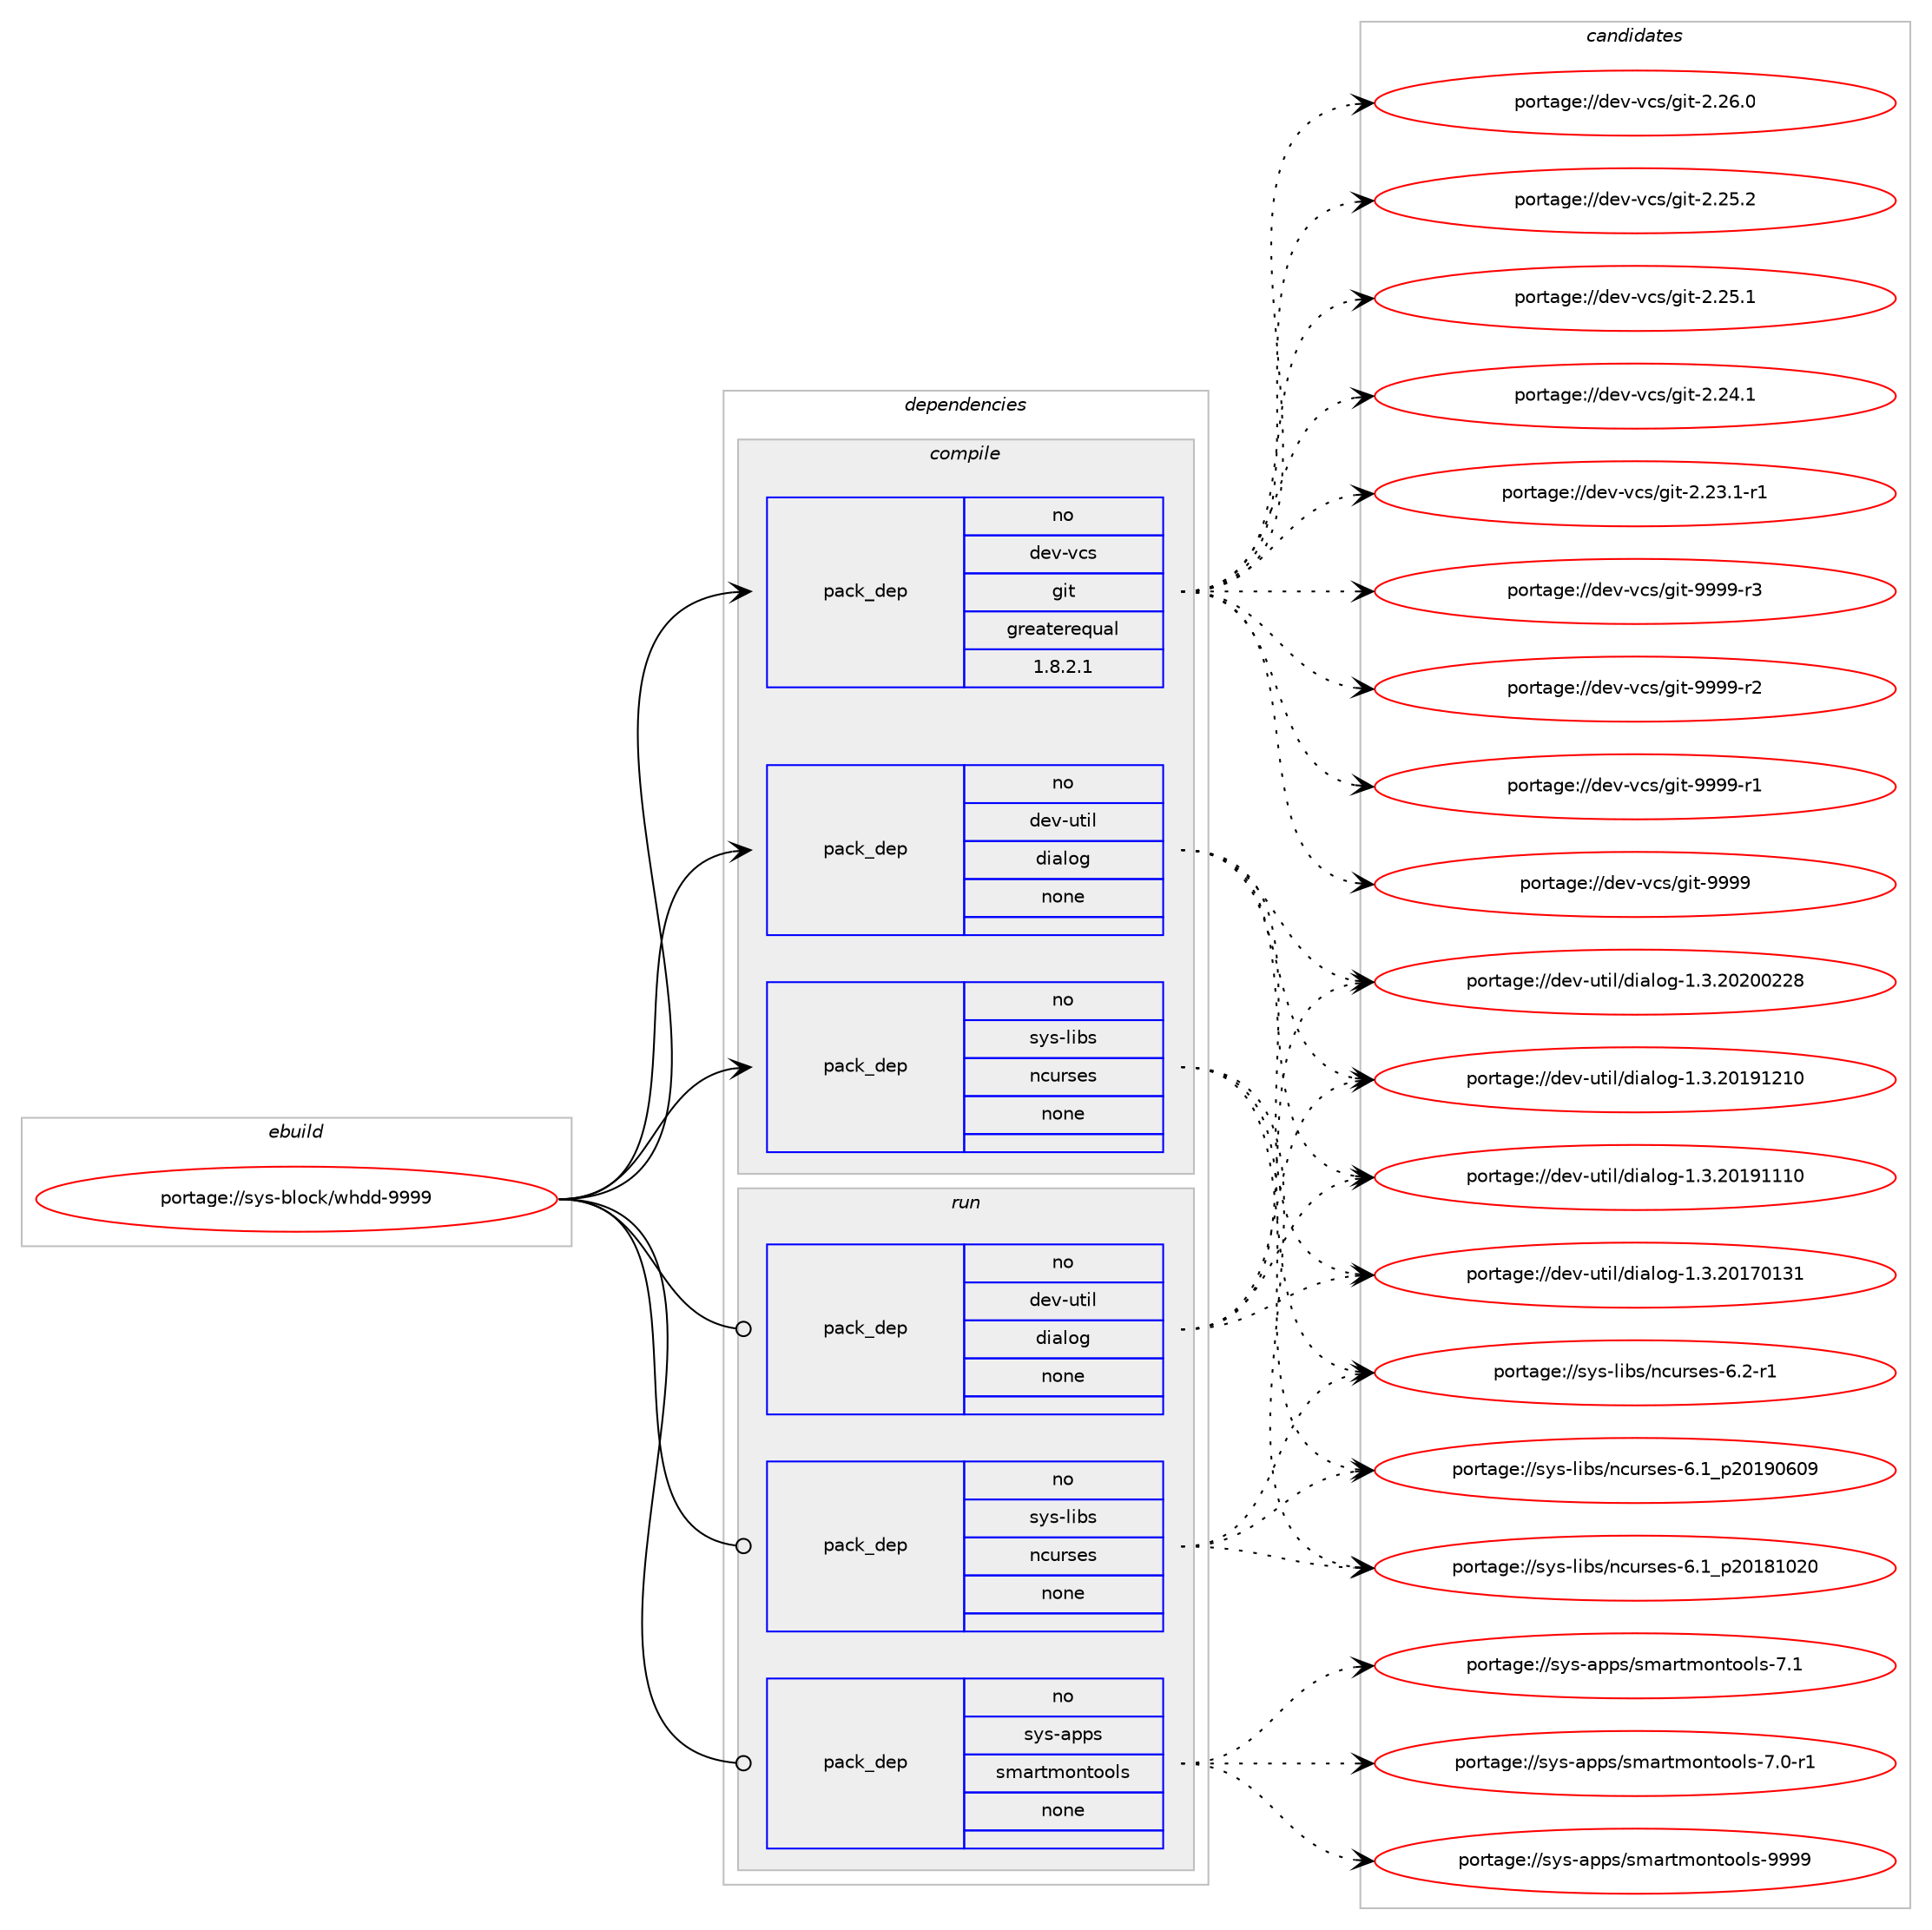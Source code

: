 digraph prolog {

# *************
# Graph options
# *************

newrank=true;
concentrate=true;
compound=true;
graph [rankdir=LR,fontname=Helvetica,fontsize=10,ranksep=1.5];#, ranksep=2.5, nodesep=0.2];
edge  [arrowhead=vee];
node  [fontname=Helvetica,fontsize=10];

# **********
# The ebuild
# **********

subgraph cluster_leftcol {
color=gray;
rank=same;
label=<<i>ebuild</i>>;
id [label="portage://sys-block/whdd-9999", color=red, width=4, href="../sys-block/whdd-9999.svg"];
}

# ****************
# The dependencies
# ****************

subgraph cluster_midcol {
color=gray;
label=<<i>dependencies</i>>;
subgraph cluster_compile {
fillcolor="#eeeeee";
style=filled;
label=<<i>compile</i>>;
subgraph pack9503 {
dependency11708 [label=<<TABLE BORDER="0" CELLBORDER="1" CELLSPACING="0" CELLPADDING="4" WIDTH="220"><TR><TD ROWSPAN="6" CELLPADDING="30">pack_dep</TD></TR><TR><TD WIDTH="110">no</TD></TR><TR><TD>dev-util</TD></TR><TR><TD>dialog</TD></TR><TR><TD>none</TD></TR><TR><TD></TD></TR></TABLE>>, shape=none, color=blue];
}
id:e -> dependency11708:w [weight=20,style="solid",arrowhead="vee"];
subgraph pack9504 {
dependency11709 [label=<<TABLE BORDER="0" CELLBORDER="1" CELLSPACING="0" CELLPADDING="4" WIDTH="220"><TR><TD ROWSPAN="6" CELLPADDING="30">pack_dep</TD></TR><TR><TD WIDTH="110">no</TD></TR><TR><TD>dev-vcs</TD></TR><TR><TD>git</TD></TR><TR><TD>greaterequal</TD></TR><TR><TD>1.8.2.1</TD></TR></TABLE>>, shape=none, color=blue];
}
id:e -> dependency11709:w [weight=20,style="solid",arrowhead="vee"];
subgraph pack9505 {
dependency11710 [label=<<TABLE BORDER="0" CELLBORDER="1" CELLSPACING="0" CELLPADDING="4" WIDTH="220"><TR><TD ROWSPAN="6" CELLPADDING="30">pack_dep</TD></TR><TR><TD WIDTH="110">no</TD></TR><TR><TD>sys-libs</TD></TR><TR><TD>ncurses</TD></TR><TR><TD>none</TD></TR><TR><TD></TD></TR></TABLE>>, shape=none, color=blue];
}
id:e -> dependency11710:w [weight=20,style="solid",arrowhead="vee"];
}
subgraph cluster_compileandrun {
fillcolor="#eeeeee";
style=filled;
label=<<i>compile and run</i>>;
}
subgraph cluster_run {
fillcolor="#eeeeee";
style=filled;
label=<<i>run</i>>;
subgraph pack9506 {
dependency11711 [label=<<TABLE BORDER="0" CELLBORDER="1" CELLSPACING="0" CELLPADDING="4" WIDTH="220"><TR><TD ROWSPAN="6" CELLPADDING="30">pack_dep</TD></TR><TR><TD WIDTH="110">no</TD></TR><TR><TD>dev-util</TD></TR><TR><TD>dialog</TD></TR><TR><TD>none</TD></TR><TR><TD></TD></TR></TABLE>>, shape=none, color=blue];
}
id:e -> dependency11711:w [weight=20,style="solid",arrowhead="odot"];
subgraph pack9507 {
dependency11712 [label=<<TABLE BORDER="0" CELLBORDER="1" CELLSPACING="0" CELLPADDING="4" WIDTH="220"><TR><TD ROWSPAN="6" CELLPADDING="30">pack_dep</TD></TR><TR><TD WIDTH="110">no</TD></TR><TR><TD>sys-apps</TD></TR><TR><TD>smartmontools</TD></TR><TR><TD>none</TD></TR><TR><TD></TD></TR></TABLE>>, shape=none, color=blue];
}
id:e -> dependency11712:w [weight=20,style="solid",arrowhead="odot"];
subgraph pack9508 {
dependency11713 [label=<<TABLE BORDER="0" CELLBORDER="1" CELLSPACING="0" CELLPADDING="4" WIDTH="220"><TR><TD ROWSPAN="6" CELLPADDING="30">pack_dep</TD></TR><TR><TD WIDTH="110">no</TD></TR><TR><TD>sys-libs</TD></TR><TR><TD>ncurses</TD></TR><TR><TD>none</TD></TR><TR><TD></TD></TR></TABLE>>, shape=none, color=blue];
}
id:e -> dependency11713:w [weight=20,style="solid",arrowhead="odot"];
}
}

# **************
# The candidates
# **************

subgraph cluster_choices {
rank=same;
color=gray;
label=<<i>candidates</i>>;

subgraph choice9503 {
color=black;
nodesep=1;
choice10010111845117116105108471001059710811110345494651465048504848505056 [label="portage://dev-util/dialog-1.3.20200228", color=red, width=4,href="../dev-util/dialog-1.3.20200228.svg"];
choice10010111845117116105108471001059710811110345494651465048495749504948 [label="portage://dev-util/dialog-1.3.20191210", color=red, width=4,href="../dev-util/dialog-1.3.20191210.svg"];
choice10010111845117116105108471001059710811110345494651465048495749494948 [label="portage://dev-util/dialog-1.3.20191110", color=red, width=4,href="../dev-util/dialog-1.3.20191110.svg"];
choice10010111845117116105108471001059710811110345494651465048495548495149 [label="portage://dev-util/dialog-1.3.20170131", color=red, width=4,href="../dev-util/dialog-1.3.20170131.svg"];
dependency11708:e -> choice10010111845117116105108471001059710811110345494651465048504848505056:w [style=dotted,weight="100"];
dependency11708:e -> choice10010111845117116105108471001059710811110345494651465048495749504948:w [style=dotted,weight="100"];
dependency11708:e -> choice10010111845117116105108471001059710811110345494651465048495749494948:w [style=dotted,weight="100"];
dependency11708:e -> choice10010111845117116105108471001059710811110345494651465048495548495149:w [style=dotted,weight="100"];
}
subgraph choice9504 {
color=black;
nodesep=1;
choice10010111845118991154710310511645575757574511451 [label="portage://dev-vcs/git-9999-r3", color=red, width=4,href="../dev-vcs/git-9999-r3.svg"];
choice10010111845118991154710310511645575757574511450 [label="portage://dev-vcs/git-9999-r2", color=red, width=4,href="../dev-vcs/git-9999-r2.svg"];
choice10010111845118991154710310511645575757574511449 [label="portage://dev-vcs/git-9999-r1", color=red, width=4,href="../dev-vcs/git-9999-r1.svg"];
choice1001011184511899115471031051164557575757 [label="portage://dev-vcs/git-9999", color=red, width=4,href="../dev-vcs/git-9999.svg"];
choice10010111845118991154710310511645504650544648 [label="portage://dev-vcs/git-2.26.0", color=red, width=4,href="../dev-vcs/git-2.26.0.svg"];
choice10010111845118991154710310511645504650534650 [label="portage://dev-vcs/git-2.25.2", color=red, width=4,href="../dev-vcs/git-2.25.2.svg"];
choice10010111845118991154710310511645504650534649 [label="portage://dev-vcs/git-2.25.1", color=red, width=4,href="../dev-vcs/git-2.25.1.svg"];
choice10010111845118991154710310511645504650524649 [label="portage://dev-vcs/git-2.24.1", color=red, width=4,href="../dev-vcs/git-2.24.1.svg"];
choice100101118451189911547103105116455046505146494511449 [label="portage://dev-vcs/git-2.23.1-r1", color=red, width=4,href="../dev-vcs/git-2.23.1-r1.svg"];
dependency11709:e -> choice10010111845118991154710310511645575757574511451:w [style=dotted,weight="100"];
dependency11709:e -> choice10010111845118991154710310511645575757574511450:w [style=dotted,weight="100"];
dependency11709:e -> choice10010111845118991154710310511645575757574511449:w [style=dotted,weight="100"];
dependency11709:e -> choice1001011184511899115471031051164557575757:w [style=dotted,weight="100"];
dependency11709:e -> choice10010111845118991154710310511645504650544648:w [style=dotted,weight="100"];
dependency11709:e -> choice10010111845118991154710310511645504650534650:w [style=dotted,weight="100"];
dependency11709:e -> choice10010111845118991154710310511645504650534649:w [style=dotted,weight="100"];
dependency11709:e -> choice10010111845118991154710310511645504650524649:w [style=dotted,weight="100"];
dependency11709:e -> choice100101118451189911547103105116455046505146494511449:w [style=dotted,weight="100"];
}
subgraph choice9505 {
color=black;
nodesep=1;
choice11512111545108105981154711099117114115101115455446504511449 [label="portage://sys-libs/ncurses-6.2-r1", color=red, width=4,href="../sys-libs/ncurses-6.2-r1.svg"];
choice1151211154510810598115471109911711411510111545544649951125048495748544857 [label="portage://sys-libs/ncurses-6.1_p20190609", color=red, width=4,href="../sys-libs/ncurses-6.1_p20190609.svg"];
choice1151211154510810598115471109911711411510111545544649951125048495649485048 [label="portage://sys-libs/ncurses-6.1_p20181020", color=red, width=4,href="../sys-libs/ncurses-6.1_p20181020.svg"];
dependency11710:e -> choice11512111545108105981154711099117114115101115455446504511449:w [style=dotted,weight="100"];
dependency11710:e -> choice1151211154510810598115471109911711411510111545544649951125048495748544857:w [style=dotted,weight="100"];
dependency11710:e -> choice1151211154510810598115471109911711411510111545544649951125048495649485048:w [style=dotted,weight="100"];
}
subgraph choice9506 {
color=black;
nodesep=1;
choice10010111845117116105108471001059710811110345494651465048504848505056 [label="portage://dev-util/dialog-1.3.20200228", color=red, width=4,href="../dev-util/dialog-1.3.20200228.svg"];
choice10010111845117116105108471001059710811110345494651465048495749504948 [label="portage://dev-util/dialog-1.3.20191210", color=red, width=4,href="../dev-util/dialog-1.3.20191210.svg"];
choice10010111845117116105108471001059710811110345494651465048495749494948 [label="portage://dev-util/dialog-1.3.20191110", color=red, width=4,href="../dev-util/dialog-1.3.20191110.svg"];
choice10010111845117116105108471001059710811110345494651465048495548495149 [label="portage://dev-util/dialog-1.3.20170131", color=red, width=4,href="../dev-util/dialog-1.3.20170131.svg"];
dependency11711:e -> choice10010111845117116105108471001059710811110345494651465048504848505056:w [style=dotted,weight="100"];
dependency11711:e -> choice10010111845117116105108471001059710811110345494651465048495749504948:w [style=dotted,weight="100"];
dependency11711:e -> choice10010111845117116105108471001059710811110345494651465048495749494948:w [style=dotted,weight="100"];
dependency11711:e -> choice10010111845117116105108471001059710811110345494651465048495548495149:w [style=dotted,weight="100"];
}
subgraph choice9507 {
color=black;
nodesep=1;
choice115121115459711211211547115109971141161091111101161111111081154557575757 [label="portage://sys-apps/smartmontools-9999", color=red, width=4,href="../sys-apps/smartmontools-9999.svg"];
choice1151211154597112112115471151099711411610911111011611111110811545554649 [label="portage://sys-apps/smartmontools-7.1", color=red, width=4,href="../sys-apps/smartmontools-7.1.svg"];
choice11512111545971121121154711510997114116109111110116111111108115455546484511449 [label="portage://sys-apps/smartmontools-7.0-r1", color=red, width=4,href="../sys-apps/smartmontools-7.0-r1.svg"];
dependency11712:e -> choice115121115459711211211547115109971141161091111101161111111081154557575757:w [style=dotted,weight="100"];
dependency11712:e -> choice1151211154597112112115471151099711411610911111011611111110811545554649:w [style=dotted,weight="100"];
dependency11712:e -> choice11512111545971121121154711510997114116109111110116111111108115455546484511449:w [style=dotted,weight="100"];
}
subgraph choice9508 {
color=black;
nodesep=1;
choice11512111545108105981154711099117114115101115455446504511449 [label="portage://sys-libs/ncurses-6.2-r1", color=red, width=4,href="../sys-libs/ncurses-6.2-r1.svg"];
choice1151211154510810598115471109911711411510111545544649951125048495748544857 [label="portage://sys-libs/ncurses-6.1_p20190609", color=red, width=4,href="../sys-libs/ncurses-6.1_p20190609.svg"];
choice1151211154510810598115471109911711411510111545544649951125048495649485048 [label="portage://sys-libs/ncurses-6.1_p20181020", color=red, width=4,href="../sys-libs/ncurses-6.1_p20181020.svg"];
dependency11713:e -> choice11512111545108105981154711099117114115101115455446504511449:w [style=dotted,weight="100"];
dependency11713:e -> choice1151211154510810598115471109911711411510111545544649951125048495748544857:w [style=dotted,weight="100"];
dependency11713:e -> choice1151211154510810598115471109911711411510111545544649951125048495649485048:w [style=dotted,weight="100"];
}
}

}
